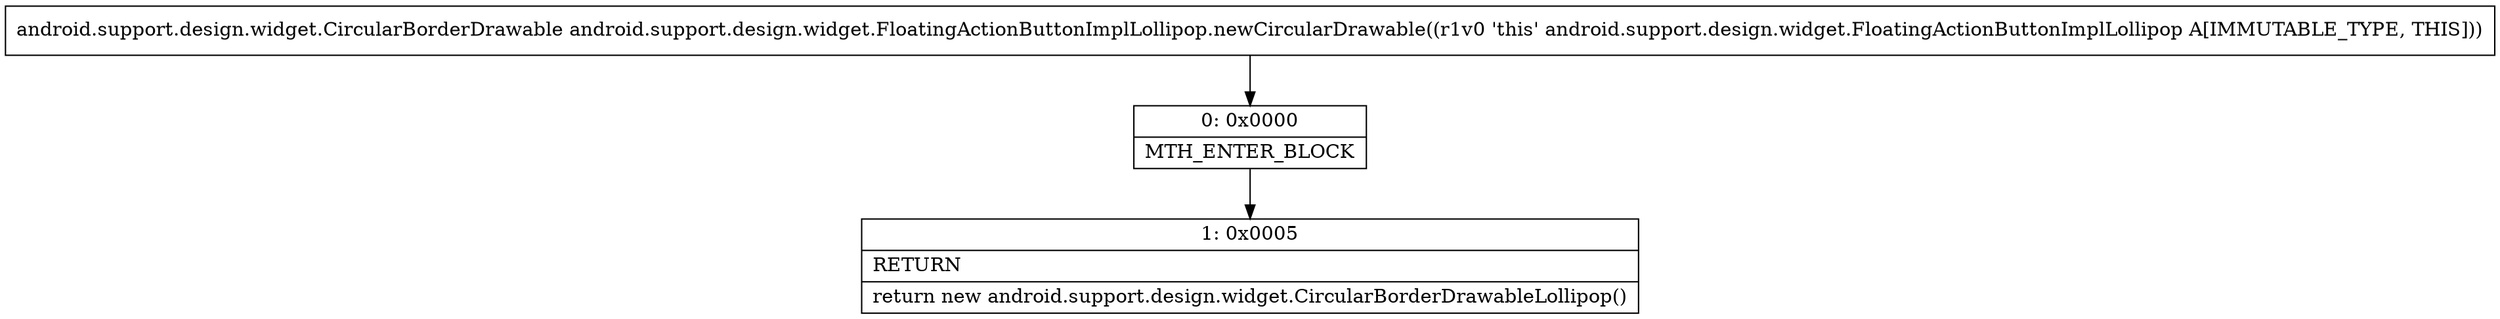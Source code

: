 digraph "CFG forandroid.support.design.widget.FloatingActionButtonImplLollipop.newCircularDrawable()Landroid\/support\/design\/widget\/CircularBorderDrawable;" {
Node_0 [shape=record,label="{0\:\ 0x0000|MTH_ENTER_BLOCK\l}"];
Node_1 [shape=record,label="{1\:\ 0x0005|RETURN\l|return new android.support.design.widget.CircularBorderDrawableLollipop()\l}"];
MethodNode[shape=record,label="{android.support.design.widget.CircularBorderDrawable android.support.design.widget.FloatingActionButtonImplLollipop.newCircularDrawable((r1v0 'this' android.support.design.widget.FloatingActionButtonImplLollipop A[IMMUTABLE_TYPE, THIS])) }"];
MethodNode -> Node_0;
Node_0 -> Node_1;
}

